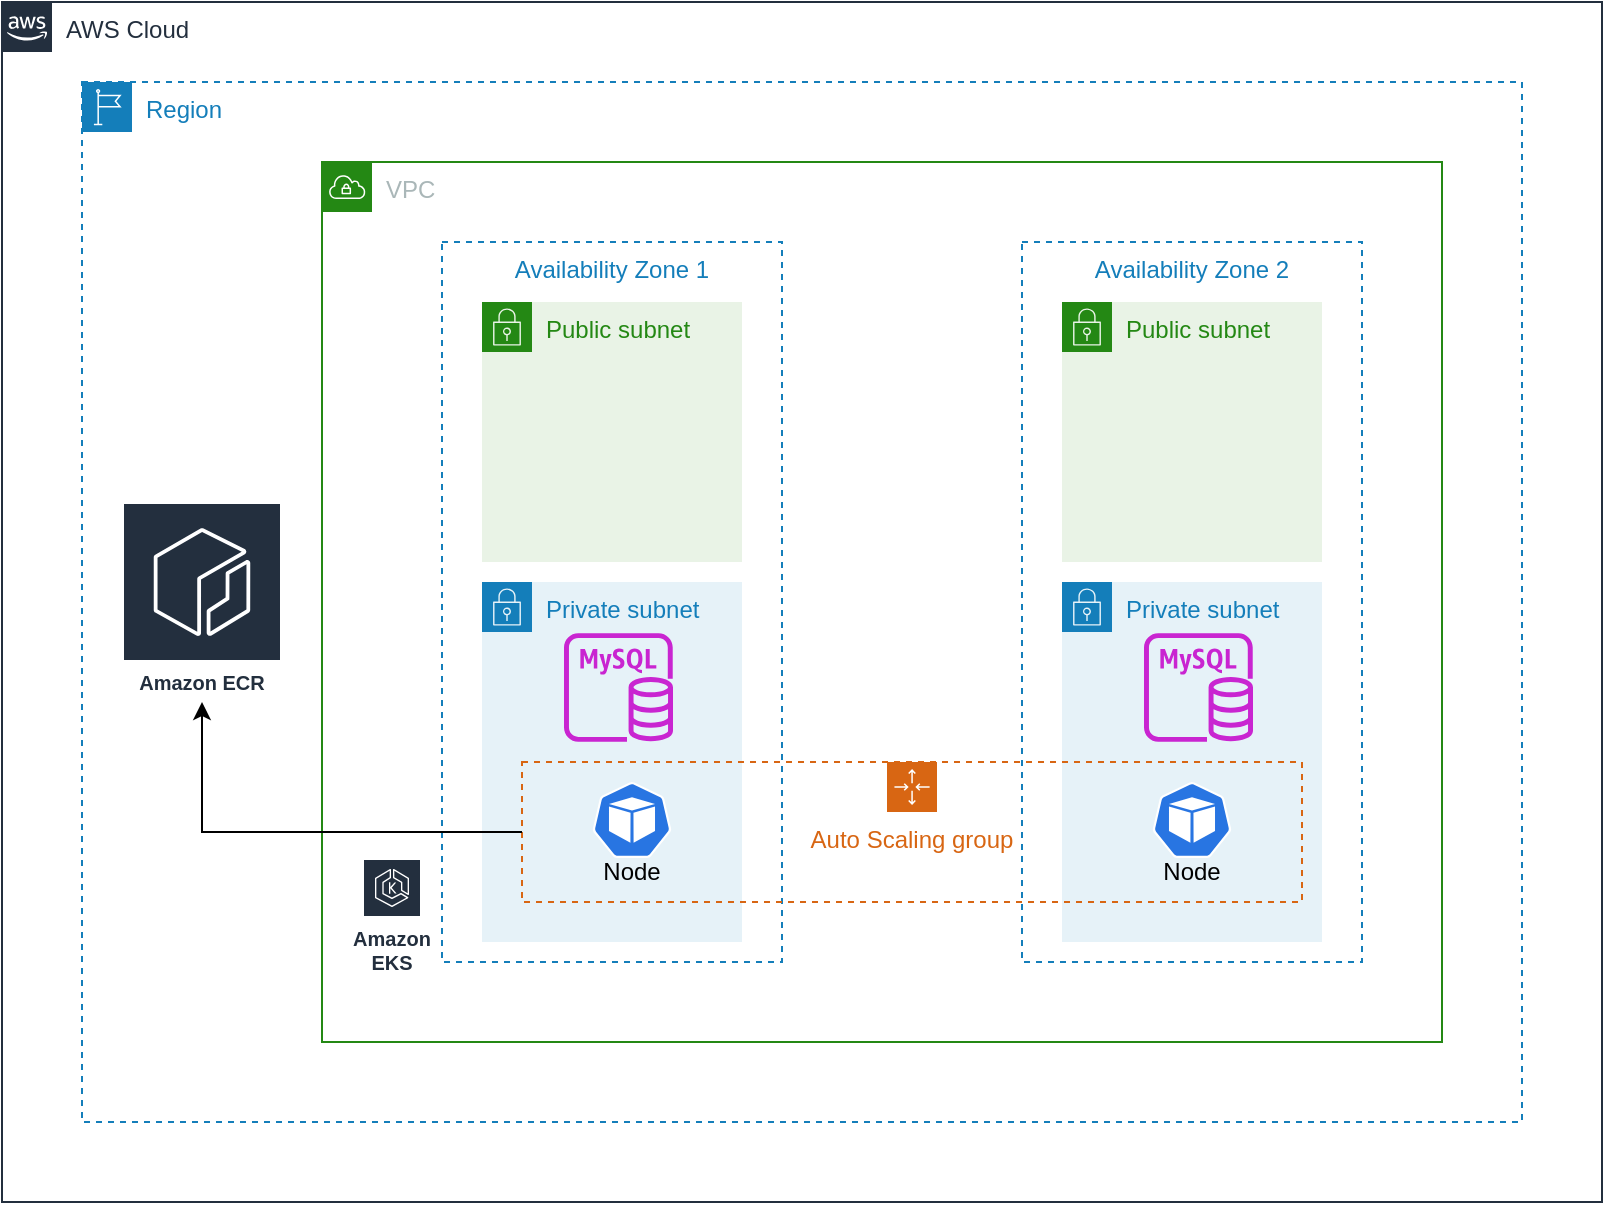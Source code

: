 <mxfile version="22.0.6" type="github">
  <diagram name="Page-1" id="2mHGlS3JN4pFvadcQt5h">
    <mxGraphModel dx="954" dy="640" grid="1" gridSize="10" guides="1" tooltips="1" connect="1" arrows="1" fold="1" page="1" pageScale="1" pageWidth="850" pageHeight="1100" math="0" shadow="0">
      <root>
        <mxCell id="0" />
        <mxCell id="1" parent="0" />
        <mxCell id="LrDdSkOzboSL-AM1cZ2W-3" value="AWS Cloud" style="points=[[0,0],[0.25,0],[0.5,0],[0.75,0],[1,0],[1,0.25],[1,0.5],[1,0.75],[1,1],[0.75,1],[0.5,1],[0.25,1],[0,1],[0,0.75],[0,0.5],[0,0.25]];outlineConnect=0;gradientColor=none;html=1;whiteSpace=wrap;fontSize=12;fontStyle=0;container=1;pointerEvents=0;collapsible=0;recursiveResize=0;shape=mxgraph.aws4.group;grIcon=mxgraph.aws4.group_aws_cloud_alt;strokeColor=#232F3E;fillColor=none;verticalAlign=top;align=left;spacingLeft=30;fontColor=#232F3E;dashed=0;" vertex="1" parent="1">
          <mxGeometry x="40" y="40" width="800" height="600" as="geometry" />
        </mxCell>
        <mxCell id="LrDdSkOzboSL-AM1cZ2W-8" value="Region" style="points=[[0,0],[0.25,0],[0.5,0],[0.75,0],[1,0],[1,0.25],[1,0.5],[1,0.75],[1,1],[0.75,1],[0.5,1],[0.25,1],[0,1],[0,0.75],[0,0.5],[0,0.25]];outlineConnect=0;gradientColor=none;html=1;whiteSpace=wrap;fontSize=12;fontStyle=0;container=1;pointerEvents=0;collapsible=0;recursiveResize=0;shape=mxgraph.aws4.group;grIcon=mxgraph.aws4.group_region;strokeColor=#147EBA;fillColor=none;verticalAlign=top;align=left;spacingLeft=30;fontColor=#147EBA;dashed=1;" vertex="1" parent="1">
          <mxGeometry x="80" y="80" width="720" height="520" as="geometry" />
        </mxCell>
        <mxCell id="LrDdSkOzboSL-AM1cZ2W-9" value="VPC" style="points=[[0,0],[0.25,0],[0.5,0],[0.75,0],[1,0],[1,0.25],[1,0.5],[1,0.75],[1,1],[0.75,1],[0.5,1],[0.25,1],[0,1],[0,0.75],[0,0.5],[0,0.25]];outlineConnect=0;gradientColor=none;html=1;whiteSpace=wrap;fontSize=12;fontStyle=0;container=1;pointerEvents=0;collapsible=0;recursiveResize=0;shape=mxgraph.aws4.group;grIcon=mxgraph.aws4.group_vpc;strokeColor=#248814;fillColor=none;verticalAlign=top;align=left;spacingLeft=30;fontColor=#AAB7B8;dashed=0;" vertex="1" parent="LrDdSkOzboSL-AM1cZ2W-8">
          <mxGeometry x="120" y="40" width="560" height="440" as="geometry" />
        </mxCell>
        <mxCell id="LrDdSkOzboSL-AM1cZ2W-11" value="Availability Zone 1" style="fillColor=none;strokeColor=#147EBA;dashed=1;verticalAlign=top;fontStyle=0;fontColor=#147EBA;whiteSpace=wrap;html=1;" vertex="1" parent="LrDdSkOzboSL-AM1cZ2W-9">
          <mxGeometry x="60" y="40" width="170" height="360" as="geometry" />
        </mxCell>
        <mxCell id="LrDdSkOzboSL-AM1cZ2W-15" value="Availability Zone 2" style="fillColor=none;strokeColor=#147EBA;dashed=1;verticalAlign=top;fontStyle=0;fontColor=#147EBA;whiteSpace=wrap;html=1;" vertex="1" parent="LrDdSkOzboSL-AM1cZ2W-9">
          <mxGeometry x="350" y="40" width="170" height="360" as="geometry" />
        </mxCell>
        <mxCell id="LrDdSkOzboSL-AM1cZ2W-17" value="Private subnet" style="points=[[0,0],[0.25,0],[0.5,0],[0.75,0],[1,0],[1,0.25],[1,0.5],[1,0.75],[1,1],[0.75,1],[0.5,1],[0.25,1],[0,1],[0,0.75],[0,0.5],[0,0.25]];outlineConnect=0;gradientColor=none;html=1;whiteSpace=wrap;fontSize=12;fontStyle=0;container=1;pointerEvents=0;collapsible=0;recursiveResize=0;shape=mxgraph.aws4.group;grIcon=mxgraph.aws4.group_security_group;grStroke=0;strokeColor=#147EBA;fillColor=#E6F2F8;verticalAlign=top;align=left;spacingLeft=30;fontColor=#147EBA;dashed=0;" vertex="1" parent="LrDdSkOzboSL-AM1cZ2W-9">
          <mxGeometry x="80" y="210" width="130" height="180" as="geometry" />
        </mxCell>
        <mxCell id="LrDdSkOzboSL-AM1cZ2W-45" value="" style="sketch=0;outlineConnect=0;fontColor=#232F3E;gradientColor=none;fillColor=#C925D1;strokeColor=none;dashed=0;verticalLabelPosition=bottom;verticalAlign=top;align=center;html=1;fontSize=12;fontStyle=0;aspect=fixed;pointerEvents=1;shape=mxgraph.aws4.rds_mysql_instance;" vertex="1" parent="LrDdSkOzboSL-AM1cZ2W-17">
          <mxGeometry x="41" y="25.5" width="54.5" height="54.5" as="geometry" />
        </mxCell>
        <mxCell id="LrDdSkOzboSL-AM1cZ2W-18" value="Private subnet" style="points=[[0,0],[0.25,0],[0.5,0],[0.75,0],[1,0],[1,0.25],[1,0.5],[1,0.75],[1,1],[0.75,1],[0.5,1],[0.25,1],[0,1],[0,0.75],[0,0.5],[0,0.25]];outlineConnect=0;gradientColor=none;html=1;whiteSpace=wrap;fontSize=12;fontStyle=0;container=1;pointerEvents=0;collapsible=0;recursiveResize=0;shape=mxgraph.aws4.group;grIcon=mxgraph.aws4.group_security_group;grStroke=0;strokeColor=#147EBA;fillColor=#E6F2F8;verticalAlign=top;align=left;spacingLeft=30;fontColor=#147EBA;dashed=0;" vertex="1" parent="LrDdSkOzboSL-AM1cZ2W-9">
          <mxGeometry x="370" y="210" width="130" height="180" as="geometry" />
        </mxCell>
        <mxCell id="LrDdSkOzboSL-AM1cZ2W-44" value="" style="sketch=0;outlineConnect=0;fontColor=#232F3E;gradientColor=none;fillColor=#C925D1;strokeColor=none;dashed=0;verticalLabelPosition=bottom;verticalAlign=top;align=center;html=1;fontSize=12;fontStyle=0;aspect=fixed;pointerEvents=1;shape=mxgraph.aws4.rds_mysql_instance;" vertex="1" parent="LrDdSkOzboSL-AM1cZ2W-18">
          <mxGeometry x="41" y="25.5" width="54.5" height="54.5" as="geometry" />
        </mxCell>
        <mxCell id="LrDdSkOzboSL-AM1cZ2W-19" value="Public subnet" style="points=[[0,0],[0.25,0],[0.5,0],[0.75,0],[1,0],[1,0.25],[1,0.5],[1,0.75],[1,1],[0.75,1],[0.5,1],[0.25,1],[0,1],[0,0.75],[0,0.5],[0,0.25]];outlineConnect=0;gradientColor=none;html=1;whiteSpace=wrap;fontSize=12;fontStyle=0;container=1;pointerEvents=0;collapsible=0;recursiveResize=0;shape=mxgraph.aws4.group;grIcon=mxgraph.aws4.group_security_group;grStroke=0;strokeColor=#248814;fillColor=#E9F3E6;verticalAlign=top;align=left;spacingLeft=30;fontColor=#248814;dashed=0;" vertex="1" parent="LrDdSkOzboSL-AM1cZ2W-9">
          <mxGeometry x="80" y="70" width="130" height="130" as="geometry" />
        </mxCell>
        <mxCell id="LrDdSkOzboSL-AM1cZ2W-20" value="Public subnet" style="points=[[0,0],[0.25,0],[0.5,0],[0.75,0],[1,0],[1,0.25],[1,0.5],[1,0.75],[1,1],[0.75,1],[0.5,1],[0.25,1],[0,1],[0,0.75],[0,0.5],[0,0.25]];outlineConnect=0;gradientColor=none;html=1;whiteSpace=wrap;fontSize=12;fontStyle=0;container=1;pointerEvents=0;collapsible=0;recursiveResize=0;shape=mxgraph.aws4.group;grIcon=mxgraph.aws4.group_security_group;grStroke=0;strokeColor=#248814;fillColor=#E9F3E6;verticalAlign=top;align=left;spacingLeft=30;fontColor=#248814;dashed=0;" vertex="1" parent="LrDdSkOzboSL-AM1cZ2W-9">
          <mxGeometry x="370" y="70" width="130" height="130" as="geometry" />
        </mxCell>
        <mxCell id="LrDdSkOzboSL-AM1cZ2W-21" value="Auto Scaling group" style="points=[[0,0],[0.25,0],[0.5,0],[0.75,0],[1,0],[1,0.25],[1,0.5],[1,0.75],[1,1],[0.75,1],[0.5,1],[0.25,1],[0,1],[0,0.75],[0,0.5],[0,0.25]];outlineConnect=0;gradientColor=none;html=1;whiteSpace=wrap;fontSize=12;fontStyle=0;container=1;pointerEvents=0;collapsible=0;recursiveResize=0;shape=mxgraph.aws4.groupCenter;grIcon=mxgraph.aws4.group_auto_scaling_group;grStroke=1;strokeColor=#D86613;fillColor=none;verticalAlign=top;align=center;fontColor=#D86613;dashed=1;spacingTop=25;" vertex="1" parent="LrDdSkOzboSL-AM1cZ2W-9">
          <mxGeometry x="100" y="300" width="390" height="70" as="geometry" />
        </mxCell>
        <mxCell id="LrDdSkOzboSL-AM1cZ2W-40" value="" style="sketch=0;html=1;dashed=0;whitespace=wrap;fillColor=#2875E2;strokeColor=#ffffff;points=[[0.005,0.63,0],[0.1,0.2,0],[0.9,0.2,0],[0.5,0,0],[0.995,0.63,0],[0.72,0.99,0],[0.5,1,0],[0.28,0.99,0]];verticalLabelPosition=bottom;align=center;verticalAlign=top;shape=mxgraph.kubernetes.icon;prIcon=pod" vertex="1" parent="LrDdSkOzboSL-AM1cZ2W-21">
          <mxGeometry x="310" y="10" width="50" height="38" as="geometry" />
        </mxCell>
        <mxCell id="LrDdSkOzboSL-AM1cZ2W-42" value="Node" style="text;html=1;strokeColor=none;fillColor=none;align=center;verticalAlign=middle;whiteSpace=wrap;rounded=0;" vertex="1" parent="LrDdSkOzboSL-AM1cZ2W-21">
          <mxGeometry x="305" y="40" width="60" height="30" as="geometry" />
        </mxCell>
        <mxCell id="LrDdSkOzboSL-AM1cZ2W-29" value="" style="sketch=0;html=1;dashed=0;whitespace=wrap;fillColor=#2875E2;strokeColor=#ffffff;points=[[0.005,0.63,0],[0.1,0.2,0],[0.9,0.2,0],[0.5,0,0],[0.995,0.63,0],[0.72,0.99,0],[0.5,1,0],[0.28,0.99,0]];verticalLabelPosition=bottom;align=center;verticalAlign=top;shape=mxgraph.kubernetes.icon;prIcon=pod" vertex="1" parent="LrDdSkOzboSL-AM1cZ2W-9">
          <mxGeometry x="130" y="310" width="50" height="38" as="geometry" />
        </mxCell>
        <mxCell id="LrDdSkOzboSL-AM1cZ2W-41" value="Node" style="text;html=1;strokeColor=none;fillColor=none;align=center;verticalAlign=middle;whiteSpace=wrap;rounded=0;" vertex="1" parent="LrDdSkOzboSL-AM1cZ2W-9">
          <mxGeometry x="125" y="340" width="60" height="30" as="geometry" />
        </mxCell>
        <mxCell id="LrDdSkOzboSL-AM1cZ2W-46" value="Amazon EKS" style="sketch=0;outlineConnect=0;fontColor=#232F3E;gradientColor=none;strokeColor=#ffffff;fillColor=#232F3E;dashed=0;verticalLabelPosition=middle;verticalAlign=bottom;align=center;html=1;whiteSpace=wrap;fontSize=10;fontStyle=1;spacing=3;shape=mxgraph.aws4.productIcon;prIcon=mxgraph.aws4.eks;" vertex="1" parent="LrDdSkOzboSL-AM1cZ2W-9">
          <mxGeometry x="20" y="348" width="30" height="62" as="geometry" />
        </mxCell>
        <mxCell id="LrDdSkOzboSL-AM1cZ2W-47" value="Amazon ECR" style="sketch=0;outlineConnect=0;fontColor=#232F3E;gradientColor=none;strokeColor=#ffffff;fillColor=#232F3E;dashed=0;verticalLabelPosition=middle;verticalAlign=bottom;align=center;html=1;whiteSpace=wrap;fontSize=10;fontStyle=1;spacing=3;shape=mxgraph.aws4.productIcon;prIcon=mxgraph.aws4.ecr;" vertex="1" parent="LrDdSkOzboSL-AM1cZ2W-8">
          <mxGeometry x="20" y="210" width="80" height="100" as="geometry" />
        </mxCell>
        <mxCell id="LrDdSkOzboSL-AM1cZ2W-50" style="edgeStyle=orthogonalEdgeStyle;rounded=0;orthogonalLoop=1;jettySize=auto;html=1;" edge="1" parent="LrDdSkOzboSL-AM1cZ2W-8" source="LrDdSkOzboSL-AM1cZ2W-21" target="LrDdSkOzboSL-AM1cZ2W-47">
          <mxGeometry relative="1" as="geometry" />
        </mxCell>
      </root>
    </mxGraphModel>
  </diagram>
</mxfile>
